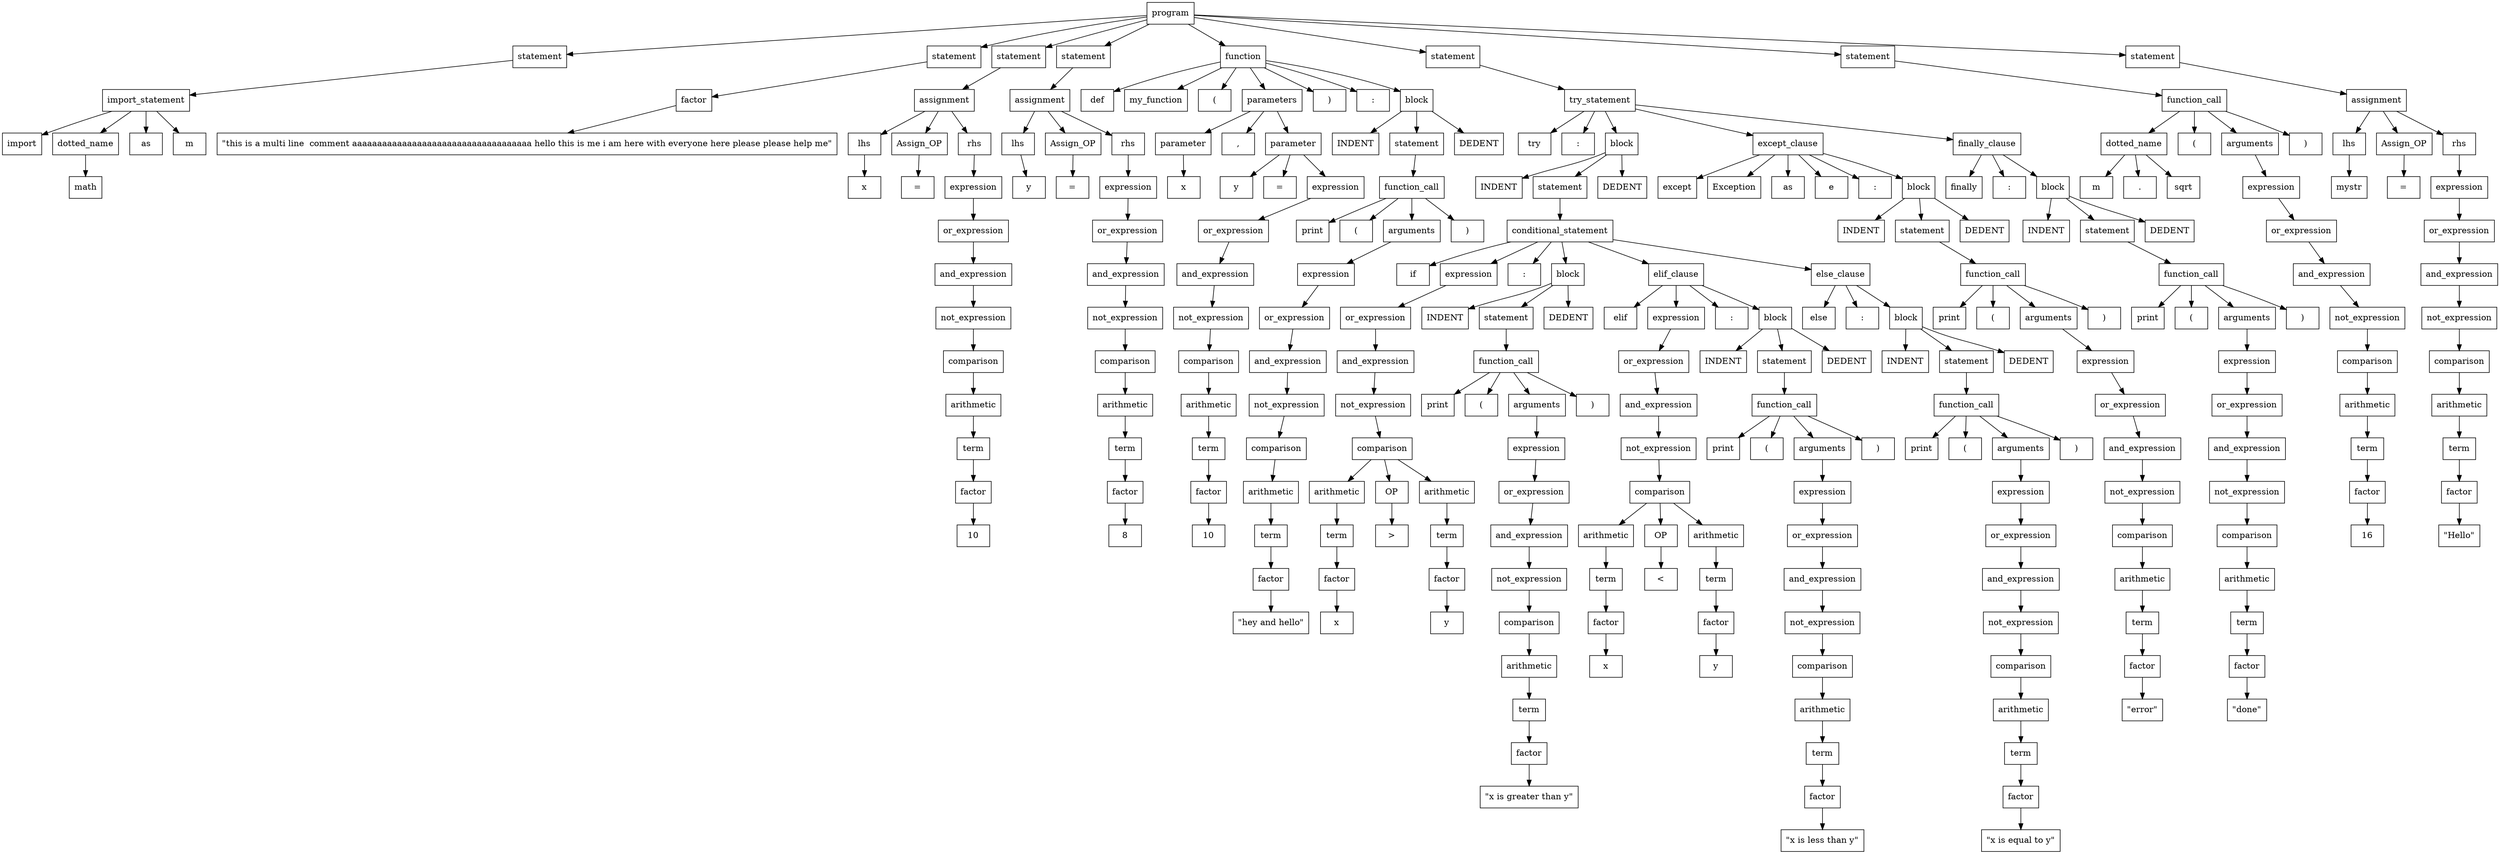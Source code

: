 digraph ParseTree {
    node [shape=box];
    node0 [label="program"];
    node1 [label="statement"];
    node0 -> node1;
    node2 [label="import_statement"];
    node1 -> node2;
    node3 [label="import"];
    node2 -> node3;
    node4 [label="dotted_name"];
    node2 -> node4;
    node5 [label="math"];
    node4 -> node5;
    node6 [label="as"];
    node2 -> node6;
    node7 [label="m"];
    node2 -> node7;
    node8 [label="statement"];
    node0 -> node8;
    node9 [label="factor"];
    node8 -> node9;
    node10 [label="\"this is a multi line  comment aaaaaaaaaaaaaaaaaaaaaaaaaaaaaaaaaaaa hello this is me i am here with everyone here please please help me\""];
    node9 -> node10;
    node11 [label="statement"];
    node0 -> node11;
    node12 [label="assignment"];
    node11 -> node12;
    node13 [label="lhs"];
    node12 -> node13;
    node14 [label="x"];
    node13 -> node14;
    node15 [label="Assign_OP"];
    node12 -> node15;
    node16 [label="="];
    node15 -> node16;
    node17 [label="rhs"];
    node12 -> node17;
    node18 [label="expression"];
    node17 -> node18;
    node19 [label="or_expression"];
    node18 -> node19;
    node20 [label="and_expression"];
    node19 -> node20;
    node21 [label="not_expression"];
    node20 -> node21;
    node22 [label="comparison"];
    node21 -> node22;
    node23 [label="arithmetic"];
    node22 -> node23;
    node24 [label="term"];
    node23 -> node24;
    node25 [label="factor"];
    node24 -> node25;
    node26 [label="10"];
    node25 -> node26;
    node27 [label="statement"];
    node0 -> node27;
    node28 [label="assignment"];
    node27 -> node28;
    node29 [label="lhs"];
    node28 -> node29;
    node30 [label="y"];
    node29 -> node30;
    node31 [label="Assign_OP"];
    node28 -> node31;
    node32 [label="="];
    node31 -> node32;
    node33 [label="rhs"];
    node28 -> node33;
    node34 [label="expression"];
    node33 -> node34;
    node35 [label="or_expression"];
    node34 -> node35;
    node36 [label="and_expression"];
    node35 -> node36;
    node37 [label="not_expression"];
    node36 -> node37;
    node38 [label="comparison"];
    node37 -> node38;
    node39 [label="arithmetic"];
    node38 -> node39;
    node40 [label="term"];
    node39 -> node40;
    node41 [label="factor"];
    node40 -> node41;
    node42 [label="8"];
    node41 -> node42;
    node43 [label="function"];
    node0 -> node43;
    node44 [label="def"];
    node43 -> node44;
    node45 [label="my_function"];
    node43 -> node45;
    node46 [label="("];
    node43 -> node46;
    node47 [label="parameters"];
    node43 -> node47;
    node48 [label="parameter"];
    node47 -> node48;
    node49 [label="x"];
    node48 -> node49;
    node50 [label=","];
    node47 -> node50;
    node51 [label="parameter"];
    node47 -> node51;
    node52 [label="y"];
    node51 -> node52;
    node53 [label="="];
    node51 -> node53;
    node54 [label="expression"];
    node51 -> node54;
    node55 [label="or_expression"];
    node54 -> node55;
    node56 [label="and_expression"];
    node55 -> node56;
    node57 [label="not_expression"];
    node56 -> node57;
    node58 [label="comparison"];
    node57 -> node58;
    node59 [label="arithmetic"];
    node58 -> node59;
    node60 [label="term"];
    node59 -> node60;
    node61 [label="factor"];
    node60 -> node61;
    node62 [label="10"];
    node61 -> node62;
    node63 [label=")"];
    node43 -> node63;
    node64 [label=":"];
    node43 -> node64;
    node65 [label="block"];
    node43 -> node65;
    node66 [label="INDENT"];
    node65 -> node66;
    node67 [label="statement"];
    node65 -> node67;
    node68 [label="function_call"];
    node67 -> node68;
    node69 [label="print"];
    node68 -> node69;
    node70 [label="("];
    node68 -> node70;
    node71 [label="arguments"];
    node68 -> node71;
    node72 [label="expression"];
    node71 -> node72;
    node73 [label="or_expression"];
    node72 -> node73;
    node74 [label="and_expression"];
    node73 -> node74;
    node75 [label="not_expression"];
    node74 -> node75;
    node76 [label="comparison"];
    node75 -> node76;
    node77 [label="arithmetic"];
    node76 -> node77;
    node78 [label="term"];
    node77 -> node78;
    node79 [label="factor"];
    node78 -> node79;
    node80 [label="\"hey and hello\""];
    node79 -> node80;
    node81 [label=")"];
    node68 -> node81;
    node82 [label="DEDENT"];
    node65 -> node82;
    node83 [label="statement"];
    node0 -> node83;
    node84 [label="try_statement"];
    node83 -> node84;
    node85 [label="try"];
    node84 -> node85;
    node86 [label=":"];
    node84 -> node86;
    node87 [label="block"];
    node84 -> node87;
    node88 [label="INDENT"];
    node87 -> node88;
    node89 [label="statement"];
    node87 -> node89;
    node90 [label="conditional_statement"];
    node89 -> node90;
    node91 [label="if"];
    node90 -> node91;
    node92 [label="expression"];
    node90 -> node92;
    node93 [label="or_expression"];
    node92 -> node93;
    node94 [label="and_expression"];
    node93 -> node94;
    node95 [label="not_expression"];
    node94 -> node95;
    node96 [label="comparison"];
    node95 -> node96;
    node97 [label="arithmetic"];
    node96 -> node97;
    node98 [label="term"];
    node97 -> node98;
    node99 [label="factor"];
    node98 -> node99;
    node100 [label="x"];
    node99 -> node100;
    node101 [label="OP"];
    node96 -> node101;
    node102 [label=">"];
    node101 -> node102;
    node103 [label="arithmetic"];
    node96 -> node103;
    node104 [label="term"];
    node103 -> node104;
    node105 [label="factor"];
    node104 -> node105;
    node106 [label="y"];
    node105 -> node106;
    node107 [label=":"];
    node90 -> node107;
    node108 [label="block"];
    node90 -> node108;
    node109 [label="INDENT"];
    node108 -> node109;
    node110 [label="statement"];
    node108 -> node110;
    node111 [label="function_call"];
    node110 -> node111;
    node112 [label="print"];
    node111 -> node112;
    node113 [label="("];
    node111 -> node113;
    node114 [label="arguments"];
    node111 -> node114;
    node115 [label="expression"];
    node114 -> node115;
    node116 [label="or_expression"];
    node115 -> node116;
    node117 [label="and_expression"];
    node116 -> node117;
    node118 [label="not_expression"];
    node117 -> node118;
    node119 [label="comparison"];
    node118 -> node119;
    node120 [label="arithmetic"];
    node119 -> node120;
    node121 [label="term"];
    node120 -> node121;
    node122 [label="factor"];
    node121 -> node122;
    node123 [label="\"x is greater than y\""];
    node122 -> node123;
    node124 [label=")"];
    node111 -> node124;
    node125 [label="DEDENT"];
    node108 -> node125;
    node126 [label="elif_clause"];
    node90 -> node126;
    node127 [label="elif"];
    node126 -> node127;
    node128 [label="expression"];
    node126 -> node128;
    node129 [label="or_expression"];
    node128 -> node129;
    node130 [label="and_expression"];
    node129 -> node130;
    node131 [label="not_expression"];
    node130 -> node131;
    node132 [label="comparison"];
    node131 -> node132;
    node133 [label="arithmetic"];
    node132 -> node133;
    node134 [label="term"];
    node133 -> node134;
    node135 [label="factor"];
    node134 -> node135;
    node136 [label="x"];
    node135 -> node136;
    node137 [label="OP"];
    node132 -> node137;
    node138 [label="<"];
    node137 -> node138;
    node139 [label="arithmetic"];
    node132 -> node139;
    node140 [label="term"];
    node139 -> node140;
    node141 [label="factor"];
    node140 -> node141;
    node142 [label="y"];
    node141 -> node142;
    node143 [label=":"];
    node126 -> node143;
    node144 [label="block"];
    node126 -> node144;
    node145 [label="INDENT"];
    node144 -> node145;
    node146 [label="statement"];
    node144 -> node146;
    node147 [label="function_call"];
    node146 -> node147;
    node148 [label="print"];
    node147 -> node148;
    node149 [label="("];
    node147 -> node149;
    node150 [label="arguments"];
    node147 -> node150;
    node151 [label="expression"];
    node150 -> node151;
    node152 [label="or_expression"];
    node151 -> node152;
    node153 [label="and_expression"];
    node152 -> node153;
    node154 [label="not_expression"];
    node153 -> node154;
    node155 [label="comparison"];
    node154 -> node155;
    node156 [label="arithmetic"];
    node155 -> node156;
    node157 [label="term"];
    node156 -> node157;
    node158 [label="factor"];
    node157 -> node158;
    node159 [label="\"x is less than y\""];
    node158 -> node159;
    node160 [label=")"];
    node147 -> node160;
    node161 [label="DEDENT"];
    node144 -> node161;
    node162 [label="else_clause"];
    node90 -> node162;
    node163 [label="else"];
    node162 -> node163;
    node164 [label=":"];
    node162 -> node164;
    node165 [label="block"];
    node162 -> node165;
    node166 [label="INDENT"];
    node165 -> node166;
    node167 [label="statement"];
    node165 -> node167;
    node168 [label="function_call"];
    node167 -> node168;
    node169 [label="print"];
    node168 -> node169;
    node170 [label="("];
    node168 -> node170;
    node171 [label="arguments"];
    node168 -> node171;
    node172 [label="expression"];
    node171 -> node172;
    node173 [label="or_expression"];
    node172 -> node173;
    node174 [label="and_expression"];
    node173 -> node174;
    node175 [label="not_expression"];
    node174 -> node175;
    node176 [label="comparison"];
    node175 -> node176;
    node177 [label="arithmetic"];
    node176 -> node177;
    node178 [label="term"];
    node177 -> node178;
    node179 [label="factor"];
    node178 -> node179;
    node180 [label="\"x is equal to y\""];
    node179 -> node180;
    node181 [label=")"];
    node168 -> node181;
    node182 [label="DEDENT"];
    node165 -> node182;
    node183 [label="DEDENT"];
    node87 -> node183;
    node184 [label="except_clause"];
    node84 -> node184;
    node185 [label="except"];
    node184 -> node185;
    node186 [label="Exception"];
    node184 -> node186;
    node187 [label="as"];
    node184 -> node187;
    node188 [label="e"];
    node184 -> node188;
    node189 [label=":"];
    node184 -> node189;
    node190 [label="block"];
    node184 -> node190;
    node191 [label="INDENT"];
    node190 -> node191;
    node192 [label="statement"];
    node190 -> node192;
    node193 [label="function_call"];
    node192 -> node193;
    node194 [label="print"];
    node193 -> node194;
    node195 [label="("];
    node193 -> node195;
    node196 [label="arguments"];
    node193 -> node196;
    node197 [label="expression"];
    node196 -> node197;
    node198 [label="or_expression"];
    node197 -> node198;
    node199 [label="and_expression"];
    node198 -> node199;
    node200 [label="not_expression"];
    node199 -> node200;
    node201 [label="comparison"];
    node200 -> node201;
    node202 [label="arithmetic"];
    node201 -> node202;
    node203 [label="term"];
    node202 -> node203;
    node204 [label="factor"];
    node203 -> node204;
    node205 [label="\"error\""];
    node204 -> node205;
    node206 [label=")"];
    node193 -> node206;
    node207 [label="DEDENT"];
    node190 -> node207;
    node208 [label="finally_clause"];
    node84 -> node208;
    node209 [label="finally"];
    node208 -> node209;
    node210 [label=":"];
    node208 -> node210;
    node211 [label="block"];
    node208 -> node211;
    node212 [label="INDENT"];
    node211 -> node212;
    node213 [label="statement"];
    node211 -> node213;
    node214 [label="function_call"];
    node213 -> node214;
    node215 [label="print"];
    node214 -> node215;
    node216 [label="("];
    node214 -> node216;
    node217 [label="arguments"];
    node214 -> node217;
    node218 [label="expression"];
    node217 -> node218;
    node219 [label="or_expression"];
    node218 -> node219;
    node220 [label="and_expression"];
    node219 -> node220;
    node221 [label="not_expression"];
    node220 -> node221;
    node222 [label="comparison"];
    node221 -> node222;
    node223 [label="arithmetic"];
    node222 -> node223;
    node224 [label="term"];
    node223 -> node224;
    node225 [label="factor"];
    node224 -> node225;
    node226 [label="\"done\""];
    node225 -> node226;
    node227 [label=")"];
    node214 -> node227;
    node228 [label="DEDENT"];
    node211 -> node228;
    node229 [label="statement"];
    node0 -> node229;
    node230 [label="function_call"];
    node229 -> node230;
    node231 [label="dotted_name"];
    node230 -> node231;
    node232 [label="m"];
    node231 -> node232;
    node233 [label="."];
    node231 -> node233;
    node234 [label="sqrt"];
    node231 -> node234;
    node235 [label="("];
    node230 -> node235;
    node236 [label="arguments"];
    node230 -> node236;
    node237 [label="expression"];
    node236 -> node237;
    node238 [label="or_expression"];
    node237 -> node238;
    node239 [label="and_expression"];
    node238 -> node239;
    node240 [label="not_expression"];
    node239 -> node240;
    node241 [label="comparison"];
    node240 -> node241;
    node242 [label="arithmetic"];
    node241 -> node242;
    node243 [label="term"];
    node242 -> node243;
    node244 [label="factor"];
    node243 -> node244;
    node245 [label="16"];
    node244 -> node245;
    node246 [label=")"];
    node230 -> node246;
    node247 [label="statement"];
    node0 -> node247;
    node248 [label="assignment"];
    node247 -> node248;
    node249 [label="lhs"];
    node248 -> node249;
    node250 [label="mystr"];
    node249 -> node250;
    node251 [label="Assign_OP"];
    node248 -> node251;
    node252 [label="="];
    node251 -> node252;
    node253 [label="rhs"];
    node248 -> node253;
    node254 [label="expression"];
    node253 -> node254;
    node255 [label="or_expression"];
    node254 -> node255;
    node256 [label="and_expression"];
    node255 -> node256;
    node257 [label="not_expression"];
    node256 -> node257;
    node258 [label="comparison"];
    node257 -> node258;
    node259 [label="arithmetic"];
    node258 -> node259;
    node260 [label="term"];
    node259 -> node260;
    node261 [label="factor"];
    node260 -> node261;
    node262 [label="\"Hello\""];
    node261 -> node262;
}

